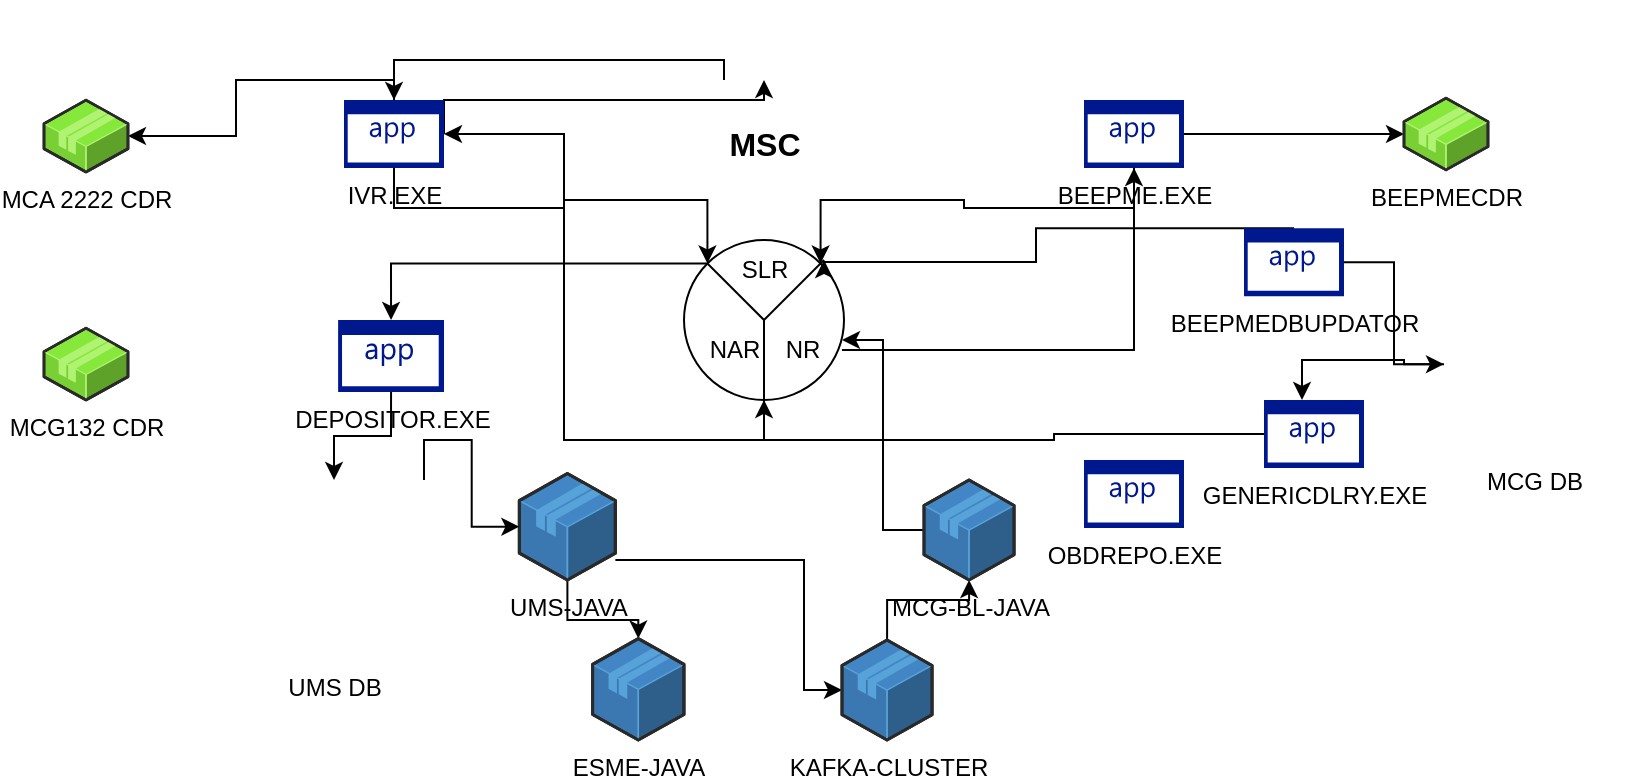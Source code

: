 <mxfile version="21.5.0" type="github">
  <diagram id="kgpKYQtTHZ0yAKxKKP6v" name="Page-1">
    <mxGraphModel dx="880" dy="476" grid="1" gridSize="10" guides="1" tooltips="1" connect="1" arrows="1" fold="1" page="1" pageScale="1" pageWidth="850" pageHeight="1100" math="0" shadow="0">
      <root>
        <mxCell id="0" />
        <mxCell id="1" parent="0" />
        <mxCell id="NeW28hHn6Nqj_jAddS36-34" style="edgeStyle=orthogonalEdgeStyle;rounded=0;orthogonalLoop=1;jettySize=auto;html=1;exitX=0;exitY=1;exitDx=0;exitDy=0;entryX=0.5;entryY=0;entryDx=0;entryDy=0;entryPerimeter=0;" edge="1" parent="1" source="NeW28hHn6Nqj_jAddS36-1" target="NeW28hHn6Nqj_jAddS36-28">
          <mxGeometry relative="1" as="geometry">
            <Array as="points">
              <mxPoint x="380" y="110" />
              <mxPoint x="215" y="110" />
            </Array>
          </mxGeometry>
        </mxCell>
        <mxCell id="NeW28hHn6Nqj_jAddS36-1" value="&lt;h3 style=&quot;font-size: 16px;&quot;&gt;MSC&lt;/h3&gt;" style="shape=image;html=1;verticalAlign=top;verticalLabelPosition=bottom;labelBackgroundColor=#ffffff;imageAspect=0;aspect=fixed;image=https://cdn1.iconfinder.com/data/icons/computer-hardware-cute-style-vol-2/52/signal__device__technology__radar__satellite__antenna__tower-128.png;fontFamily=Helvetica;fontStyle=1;fontSize=16;" vertex="1" parent="1">
          <mxGeometry x="380" y="80" width="40" height="40" as="geometry" />
        </mxCell>
        <mxCell id="NeW28hHn6Nqj_jAddS36-14" style="edgeStyle=orthogonalEdgeStyle;rounded=0;orthogonalLoop=1;jettySize=auto;html=1;" edge="1" parent="1" source="NeW28hHn6Nqj_jAddS36-12">
          <mxGeometry relative="1" as="geometry">
            <mxPoint x="400" y="260" as="targetPoint" />
            <Array as="points">
              <mxPoint x="400" y="270" />
              <mxPoint x="400" y="270" />
            </Array>
          </mxGeometry>
        </mxCell>
        <mxCell id="NeW28hHn6Nqj_jAddS36-37" style="edgeStyle=orthogonalEdgeStyle;rounded=0;orthogonalLoop=1;jettySize=auto;html=1;exitX=0;exitY=0;exitDx=0;exitDy=0;entryX=0.5;entryY=0;entryDx=0;entryDy=0;entryPerimeter=0;" edge="1" parent="1" source="NeW28hHn6Nqj_jAddS36-12" target="NeW28hHn6Nqj_jAddS36-29">
          <mxGeometry relative="1" as="geometry" />
        </mxCell>
        <mxCell id="NeW28hHn6Nqj_jAddS36-54" style="edgeStyle=orthogonalEdgeStyle;rounded=0;orthogonalLoop=1;jettySize=auto;html=1;exitX=0.5;exitY=1;exitDx=0;exitDy=0;entryX=1;entryY=0.5;entryDx=0;entryDy=0;entryPerimeter=0;" edge="1" parent="1" source="NeW28hHn6Nqj_jAddS36-12" target="NeW28hHn6Nqj_jAddS36-28">
          <mxGeometry relative="1" as="geometry" />
        </mxCell>
        <mxCell id="NeW28hHn6Nqj_jAddS36-12" value="" style="ellipse;whiteSpace=wrap;html=1;aspect=fixed;" vertex="1" parent="1">
          <mxGeometry x="360" y="200" width="80" height="80" as="geometry" />
        </mxCell>
        <mxCell id="NeW28hHn6Nqj_jAddS36-9" value="" style="endArrow=none;html=1;rounded=0;" edge="1" parent="1">
          <mxGeometry width="50" height="50" relative="1" as="geometry">
            <mxPoint x="400" y="280" as="sourcePoint" />
            <mxPoint x="400" y="240" as="targetPoint" />
          </mxGeometry>
        </mxCell>
        <mxCell id="NeW28hHn6Nqj_jAddS36-10" value="" style="endArrow=none;html=1;rounded=0;" edge="1" parent="1">
          <mxGeometry width="50" height="50" relative="1" as="geometry">
            <mxPoint x="400" y="240" as="sourcePoint" />
            <mxPoint x="430" y="210" as="targetPoint" />
          </mxGeometry>
        </mxCell>
        <mxCell id="NeW28hHn6Nqj_jAddS36-11" value="" style="endArrow=none;html=1;rounded=0;entryX=0;entryY=0;entryDx=0;entryDy=0;" edge="1" parent="1" target="NeW28hHn6Nqj_jAddS36-12">
          <mxGeometry width="50" height="50" relative="1" as="geometry">
            <mxPoint x="400" y="240" as="sourcePoint" />
            <mxPoint x="360" y="200" as="targetPoint" />
          </mxGeometry>
        </mxCell>
        <mxCell id="NeW28hHn6Nqj_jAddS36-13" value="SLR" style="text;html=1;align=center;verticalAlign=middle;resizable=0;points=[];autosize=1;strokeColor=none;fillColor=none;" vertex="1" parent="1">
          <mxGeometry x="375" y="200" width="50" height="30" as="geometry" />
        </mxCell>
        <mxCell id="NeW28hHn6Nqj_jAddS36-15" value="NAR" style="text;html=1;align=center;verticalAlign=middle;resizable=0;points=[];autosize=1;strokeColor=none;fillColor=none;" vertex="1" parent="1">
          <mxGeometry x="360" y="240" width="50" height="30" as="geometry" />
        </mxCell>
        <mxCell id="NeW28hHn6Nqj_jAddS36-47" style="edgeStyle=orthogonalEdgeStyle;rounded=0;orthogonalLoop=1;jettySize=auto;html=1;entryX=0.5;entryY=1;entryDx=0;entryDy=0;entryPerimeter=0;" edge="1" parent="1" source="NeW28hHn6Nqj_jAddS36-16" target="NeW28hHn6Nqj_jAddS36-27">
          <mxGeometry relative="1" as="geometry" />
        </mxCell>
        <mxCell id="NeW28hHn6Nqj_jAddS36-16" value="NR" style="text;html=1;align=center;verticalAlign=middle;resizable=0;points=[];autosize=1;strokeColor=none;fillColor=none;" vertex="1" parent="1">
          <mxGeometry x="399" y="240" width="40" height="30" as="geometry" />
        </mxCell>
        <mxCell id="NeW28hHn6Nqj_jAddS36-18" value="MCG132 CDR" style="verticalLabelPosition=bottom;html=1;verticalAlign=top;strokeWidth=1;align=center;outlineConnect=0;dashed=0;outlineConnect=0;shape=mxgraph.aws3d.application2;fillColor=#86E83A;strokeColor=#B0F373;aspect=fixed;" vertex="1" parent="1">
          <mxGeometry x="40" y="244.1" width="42" height="35.9" as="geometry" />
        </mxCell>
        <mxCell id="NeW28hHn6Nqj_jAddS36-43" style="edgeStyle=orthogonalEdgeStyle;rounded=0;orthogonalLoop=1;jettySize=auto;html=1;" edge="1" parent="1" source="NeW28hHn6Nqj_jAddS36-20" target="NeW28hHn6Nqj_jAddS36-21">
          <mxGeometry relative="1" as="geometry" />
        </mxCell>
        <mxCell id="NeW28hHn6Nqj_jAddS36-44" style="edgeStyle=orthogonalEdgeStyle;rounded=0;orthogonalLoop=1;jettySize=auto;html=1;" edge="1" parent="1" source="NeW28hHn6Nqj_jAddS36-20" target="NeW28hHn6Nqj_jAddS36-23">
          <mxGeometry relative="1" as="geometry">
            <Array as="points">
              <mxPoint x="420" y="360" />
              <mxPoint x="420" y="425" />
            </Array>
          </mxGeometry>
        </mxCell>
        <mxCell id="NeW28hHn6Nqj_jAddS36-20" value="UMS-JAVA" style="verticalLabelPosition=bottom;html=1;verticalAlign=top;strokeWidth=1;align=center;outlineConnect=0;dashed=0;outlineConnect=0;shape=mxgraph.aws3d.application;fillColor=#4286c5;strokeColor=#57A2D8;aspect=fixed;" vertex="1" parent="1">
          <mxGeometry x="277.69" y="316.74" width="48" height="53.26" as="geometry" />
        </mxCell>
        <mxCell id="NeW28hHn6Nqj_jAddS36-21" value="ESME-JAVA" style="verticalLabelPosition=bottom;html=1;verticalAlign=top;strokeWidth=1;align=center;outlineConnect=0;dashed=0;outlineConnect=0;shape=mxgraph.aws3d.application;fillColor=#4286c5;strokeColor=#57A2D8;aspect=fixed;" vertex="1" parent="1">
          <mxGeometry x="314.31" y="399.3" width="45.69" height="50.7" as="geometry" />
        </mxCell>
        <mxCell id="NeW28hHn6Nqj_jAddS36-49" style="edgeStyle=orthogonalEdgeStyle;rounded=0;orthogonalLoop=1;jettySize=auto;html=1;exitX=0.5;exitY=0;exitDx=0;exitDy=0;exitPerimeter=0;" edge="1" parent="1" source="NeW28hHn6Nqj_jAddS36-22">
          <mxGeometry relative="1" as="geometry">
            <mxPoint x="430" y="210" as="targetPoint" />
            <Array as="points">
              <mxPoint x="536" y="194" />
              <mxPoint x="536" y="211" />
            </Array>
          </mxGeometry>
        </mxCell>
        <mxCell id="NeW28hHn6Nqj_jAddS36-51" style="edgeStyle=orthogonalEdgeStyle;rounded=0;orthogonalLoop=1;jettySize=auto;html=1;exitX=1;exitY=0.5;exitDx=0;exitDy=0;exitPerimeter=0;" edge="1" parent="1" source="NeW28hHn6Nqj_jAddS36-22" target="NeW28hHn6Nqj_jAddS36-40">
          <mxGeometry relative="1" as="geometry" />
        </mxCell>
        <mxCell id="NeW28hHn6Nqj_jAddS36-22" value="BEEPMEDBUPDATOR" style="sketch=0;aspect=fixed;pointerEvents=1;shadow=0;dashed=0;html=1;strokeColor=none;labelPosition=center;verticalLabelPosition=bottom;verticalAlign=top;align=center;fillColor=#00188D;shape=mxgraph.mscae.enterprise.application" vertex="1" parent="1">
          <mxGeometry x="640" y="194.1" width="50" height="34" as="geometry" />
        </mxCell>
        <mxCell id="NeW28hHn6Nqj_jAddS36-45" style="edgeStyle=orthogonalEdgeStyle;rounded=0;orthogonalLoop=1;jettySize=auto;html=1;" edge="1" parent="1" source="NeW28hHn6Nqj_jAddS36-23" target="NeW28hHn6Nqj_jAddS36-24">
          <mxGeometry relative="1" as="geometry" />
        </mxCell>
        <mxCell id="NeW28hHn6Nqj_jAddS36-23" value="KAFKA-CLUSTER" style="verticalLabelPosition=bottom;html=1;verticalAlign=top;strokeWidth=1;align=center;outlineConnect=0;dashed=0;outlineConnect=0;shape=mxgraph.aws3d.application;fillColor=#4286c5;strokeColor=#57A2D8;aspect=fixed;" vertex="1" parent="1">
          <mxGeometry x="439" y="400" width="45.05" height="50" as="geometry" />
        </mxCell>
        <mxCell id="NeW28hHn6Nqj_jAddS36-46" style="edgeStyle=orthogonalEdgeStyle;rounded=0;orthogonalLoop=1;jettySize=auto;html=1;entryX=1;entryY=0.333;entryDx=0;entryDy=0;entryPerimeter=0;" edge="1" parent="1" source="NeW28hHn6Nqj_jAddS36-24" target="NeW28hHn6Nqj_jAddS36-16">
          <mxGeometry relative="1" as="geometry" />
        </mxCell>
        <mxCell id="NeW28hHn6Nqj_jAddS36-24" value="MCG-BL-JAVA" style="verticalLabelPosition=bottom;html=1;verticalAlign=top;strokeWidth=1;align=center;outlineConnect=0;dashed=0;outlineConnect=0;shape=mxgraph.aws3d.application;fillColor=#4286c5;strokeColor=#57A2D8;aspect=fixed;" vertex="1" parent="1">
          <mxGeometry x="480" y="320" width="45.05" height="50" as="geometry" />
        </mxCell>
        <mxCell id="NeW28hHn6Nqj_jAddS36-53" style="edgeStyle=orthogonalEdgeStyle;rounded=0;orthogonalLoop=1;jettySize=auto;html=1;exitX=0;exitY=0.5;exitDx=0;exitDy=0;exitPerimeter=0;entryX=0.5;entryY=1;entryDx=0;entryDy=0;" edge="1" parent="1" source="NeW28hHn6Nqj_jAddS36-25" target="NeW28hHn6Nqj_jAddS36-12">
          <mxGeometry relative="1" as="geometry" />
        </mxCell>
        <mxCell id="NeW28hHn6Nqj_jAddS36-25" value="GENERICDLRY.EXE" style="sketch=0;aspect=fixed;pointerEvents=1;shadow=0;dashed=0;html=1;strokeColor=none;labelPosition=center;verticalLabelPosition=bottom;verticalAlign=top;align=center;fillColor=#00188D;shape=mxgraph.mscae.enterprise.application" vertex="1" parent="1">
          <mxGeometry x="650" y="280" width="50" height="34" as="geometry" />
        </mxCell>
        <mxCell id="NeW28hHn6Nqj_jAddS36-26" value="OBDREPO.EXE" style="sketch=0;aspect=fixed;pointerEvents=1;shadow=0;dashed=0;html=1;strokeColor=none;labelPosition=center;verticalLabelPosition=bottom;verticalAlign=top;align=center;fillColor=#00188D;shape=mxgraph.mscae.enterprise.application" vertex="1" parent="1">
          <mxGeometry x="560" y="310" width="50" height="34" as="geometry" />
        </mxCell>
        <mxCell id="NeW28hHn6Nqj_jAddS36-48" style="edgeStyle=orthogonalEdgeStyle;rounded=0;orthogonalLoop=1;jettySize=auto;html=1;exitX=0.5;exitY=1;exitDx=0;exitDy=0;exitPerimeter=0;entryX=1;entryY=0;entryDx=0;entryDy=0;" edge="1" parent="1" source="NeW28hHn6Nqj_jAddS36-27" target="NeW28hHn6Nqj_jAddS36-12">
          <mxGeometry relative="1" as="geometry" />
        </mxCell>
        <mxCell id="NeW28hHn6Nqj_jAddS36-50" style="edgeStyle=orthogonalEdgeStyle;rounded=0;orthogonalLoop=1;jettySize=auto;html=1;exitX=1;exitY=0.5;exitDx=0;exitDy=0;exitPerimeter=0;" edge="1" parent="1" source="NeW28hHn6Nqj_jAddS36-27" target="NeW28hHn6Nqj_jAddS36-31">
          <mxGeometry relative="1" as="geometry" />
        </mxCell>
        <mxCell id="NeW28hHn6Nqj_jAddS36-27" value="BEEPME.EXE" style="sketch=0;aspect=fixed;pointerEvents=1;shadow=0;dashed=0;html=1;strokeColor=none;labelPosition=center;verticalLabelPosition=bottom;verticalAlign=top;align=center;fillColor=#00188D;shape=mxgraph.mscae.enterprise.application" vertex="1" parent="1">
          <mxGeometry x="560" y="130" width="50" height="34" as="geometry" />
        </mxCell>
        <mxCell id="NeW28hHn6Nqj_jAddS36-36" style="edgeStyle=orthogonalEdgeStyle;rounded=0;orthogonalLoop=1;jettySize=auto;html=1;exitX=0.5;exitY=1;exitDx=0;exitDy=0;exitPerimeter=0;entryX=0;entryY=0;entryDx=0;entryDy=0;" edge="1" parent="1" source="NeW28hHn6Nqj_jAddS36-28" target="NeW28hHn6Nqj_jAddS36-12">
          <mxGeometry relative="1" as="geometry" />
        </mxCell>
        <mxCell id="NeW28hHn6Nqj_jAddS36-38" style="edgeStyle=orthogonalEdgeStyle;rounded=0;orthogonalLoop=1;jettySize=auto;html=1;exitX=0.5;exitY=0;exitDx=0;exitDy=0;exitPerimeter=0;" edge="1" parent="1" source="NeW28hHn6Nqj_jAddS36-28" target="NeW28hHn6Nqj_jAddS36-30">
          <mxGeometry relative="1" as="geometry">
            <Array as="points">
              <mxPoint x="215" y="120" />
              <mxPoint x="136" y="120" />
              <mxPoint x="136" y="148" />
            </Array>
          </mxGeometry>
        </mxCell>
        <mxCell id="NeW28hHn6Nqj_jAddS36-55" style="edgeStyle=orthogonalEdgeStyle;rounded=0;orthogonalLoop=1;jettySize=auto;html=1;exitX=1;exitY=0.5;exitDx=0;exitDy=0;exitPerimeter=0;" edge="1" parent="1" source="NeW28hHn6Nqj_jAddS36-28" target="NeW28hHn6Nqj_jAddS36-1">
          <mxGeometry relative="1" as="geometry">
            <Array as="points">
              <mxPoint x="240" y="130" />
              <mxPoint x="400" y="130" />
            </Array>
          </mxGeometry>
        </mxCell>
        <mxCell id="NeW28hHn6Nqj_jAddS36-28" value="IVR.EXE" style="sketch=0;aspect=fixed;pointerEvents=1;shadow=0;dashed=0;html=1;strokeColor=none;labelPosition=center;verticalLabelPosition=bottom;verticalAlign=top;align=center;fillColor=#00188D;shape=mxgraph.mscae.enterprise.application" vertex="1" parent="1">
          <mxGeometry x="190" y="130" width="50" height="34" as="geometry" />
        </mxCell>
        <mxCell id="NeW28hHn6Nqj_jAddS36-41" style="edgeStyle=orthogonalEdgeStyle;rounded=0;orthogonalLoop=1;jettySize=auto;html=1;exitX=0.5;exitY=1;exitDx=0;exitDy=0;exitPerimeter=0;entryX=0.5;entryY=0;entryDx=0;entryDy=0;" edge="1" parent="1" source="NeW28hHn6Nqj_jAddS36-29" target="NeW28hHn6Nqj_jAddS36-39">
          <mxGeometry relative="1" as="geometry" />
        </mxCell>
        <mxCell id="NeW28hHn6Nqj_jAddS36-29" value="DEPOSITOR.EXE" style="sketch=0;aspect=fixed;pointerEvents=1;shadow=0;dashed=0;html=1;strokeColor=none;labelPosition=center;verticalLabelPosition=bottom;verticalAlign=top;align=center;fillColor=#00188D;shape=mxgraph.mscae.enterprise.application" vertex="1" parent="1">
          <mxGeometry x="187.06" y="240" width="52.94" height="36" as="geometry" />
        </mxCell>
        <mxCell id="NeW28hHn6Nqj_jAddS36-30" value="MCA 2222 CDR" style="verticalLabelPosition=bottom;html=1;verticalAlign=top;strokeWidth=1;align=center;outlineConnect=0;dashed=0;outlineConnect=0;shape=mxgraph.aws3d.application2;fillColor=#86E83A;strokeColor=#B0F373;aspect=fixed;" vertex="1" parent="1">
          <mxGeometry x="40" y="130.1" width="42" height="35.9" as="geometry" />
        </mxCell>
        <mxCell id="NeW28hHn6Nqj_jAddS36-31" value="BEEPMECDR" style="verticalLabelPosition=bottom;html=1;verticalAlign=top;strokeWidth=1;align=center;outlineConnect=0;dashed=0;outlineConnect=0;shape=mxgraph.aws3d.application2;fillColor=#86E83A;strokeColor=#B0F373;aspect=fixed;" vertex="1" parent="1">
          <mxGeometry x="720" y="129.05" width="42" height="35.9" as="geometry" />
        </mxCell>
        <mxCell id="NeW28hHn6Nqj_jAddS36-32" style="edgeStyle=orthogonalEdgeStyle;rounded=0;orthogonalLoop=1;jettySize=auto;html=1;exitX=0.5;exitY=1;exitDx=0;exitDy=0;" edge="1" parent="1" source="NeW28hHn6Nqj_jAddS36-1" target="NeW28hHn6Nqj_jAddS36-1">
          <mxGeometry relative="1" as="geometry" />
        </mxCell>
        <mxCell id="NeW28hHn6Nqj_jAddS36-42" style="edgeStyle=orthogonalEdgeStyle;rounded=0;orthogonalLoop=1;jettySize=auto;html=1;exitX=1;exitY=0;exitDx=0;exitDy=0;" edge="1" parent="1" source="NeW28hHn6Nqj_jAddS36-39" target="NeW28hHn6Nqj_jAddS36-20">
          <mxGeometry relative="1" as="geometry" />
        </mxCell>
        <mxCell id="NeW28hHn6Nqj_jAddS36-39" value="UMS DB" style="shape=image;html=1;verticalAlign=top;verticalLabelPosition=bottom;labelBackgroundColor=#ffffff;imageAspect=0;aspect=fixed;image=https://cdn2.iconfinder.com/data/icons/whcompare-isometric-web-hosting-servers/50/database-128.png" vertex="1" parent="1">
          <mxGeometry x="140" y="320" width="90" height="90" as="geometry" />
        </mxCell>
        <mxCell id="NeW28hHn6Nqj_jAddS36-52" style="edgeStyle=orthogonalEdgeStyle;rounded=0;orthogonalLoop=1;jettySize=auto;html=1;entryX=0.38;entryY=0;entryDx=0;entryDy=0;entryPerimeter=0;" edge="1" parent="1" source="NeW28hHn6Nqj_jAddS36-40" target="NeW28hHn6Nqj_jAddS36-25">
          <mxGeometry relative="1" as="geometry" />
        </mxCell>
        <mxCell id="NeW28hHn6Nqj_jAddS36-40" value="MCG DB" style="shape=image;html=1;verticalAlign=top;verticalLabelPosition=bottom;labelBackgroundColor=#ffffff;imageAspect=0;aspect=fixed;image=https://cdn2.iconfinder.com/data/icons/whcompare-isometric-web-hosting-servers/50/database-128.png" vertex="1" parent="1">
          <mxGeometry x="740" y="217.05" width="90" height="90" as="geometry" />
        </mxCell>
      </root>
    </mxGraphModel>
  </diagram>
</mxfile>
